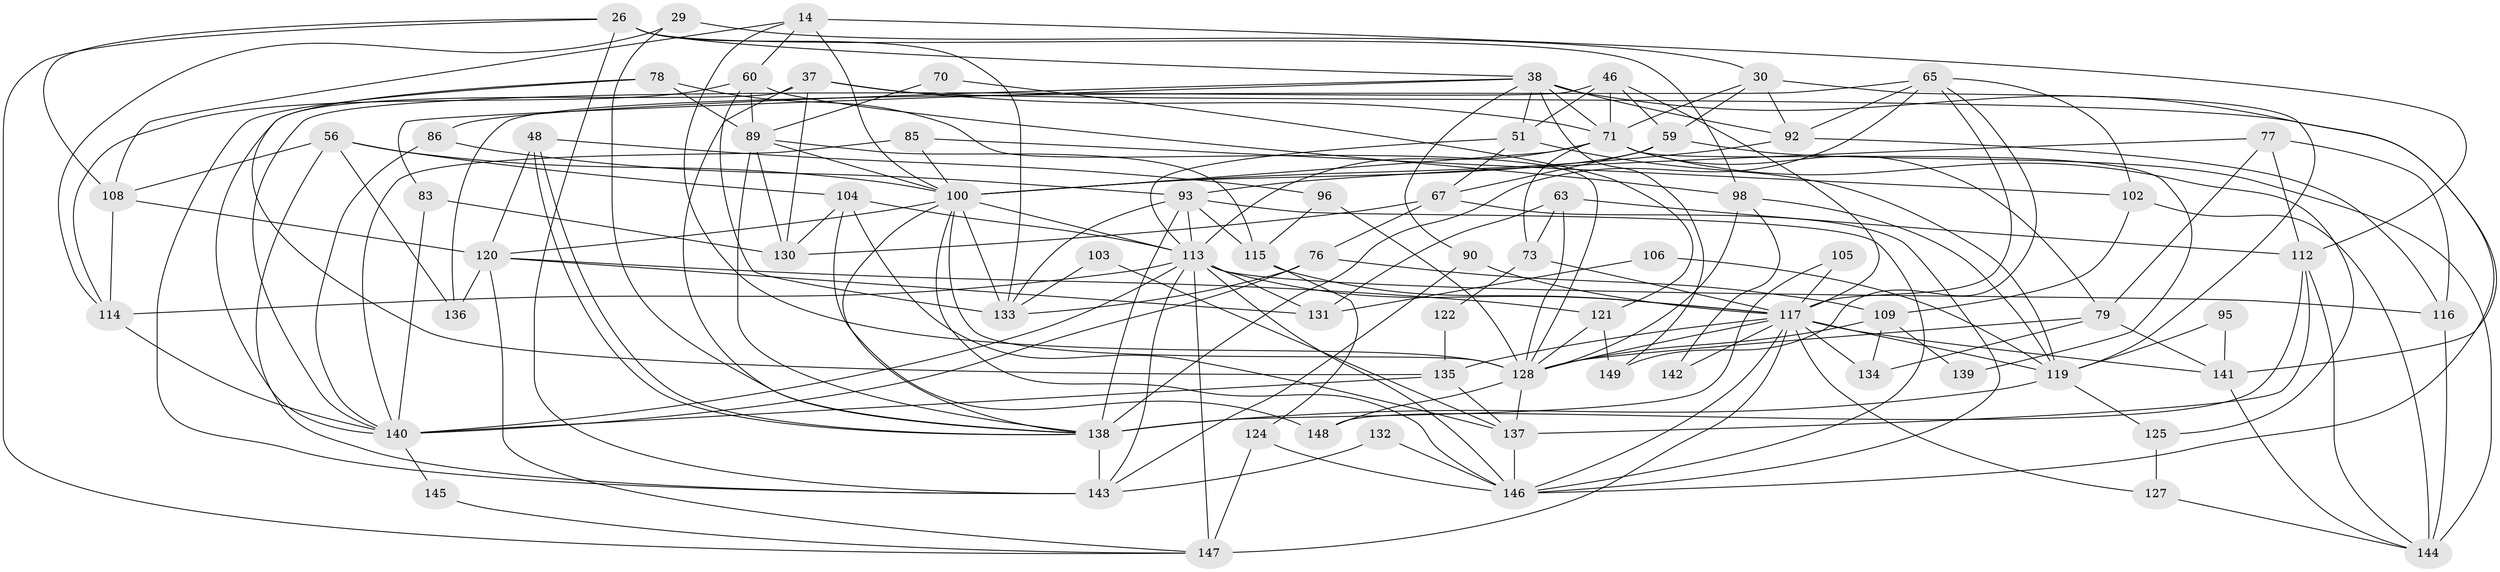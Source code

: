 // original degree distribution, {4: 0.24161073825503357, 3: 0.30201342281879195, 5: 0.1610738255033557, 7: 0.06040268456375839, 6: 0.087248322147651, 2: 0.1342281879194631, 8: 0.013422818791946308}
// Generated by graph-tools (version 1.1) at 2025/50/03/09/25 04:50:54]
// undirected, 74 vertices, 190 edges
graph export_dot {
graph [start="1"]
  node [color=gray90,style=filled];
  14;
  26;
  29;
  30;
  37;
  38 [super="+36+22"];
  46;
  48;
  51 [super="+16"];
  56 [super="+31"];
  59 [super="+11"];
  60;
  63;
  65 [super="+5"];
  67;
  70;
  71 [super="+49+52"];
  73;
  76;
  77;
  78;
  79;
  83;
  85;
  86;
  89 [super="+87"];
  90;
  92 [super="+4"];
  93 [super="+84"];
  95;
  96 [super="+82"];
  98 [super="+19"];
  100 [super="+68+94"];
  102 [super="+53"];
  103;
  104 [super="+10"];
  105;
  106;
  108 [super="+28"];
  109;
  112 [super="+54"];
  113 [super="+15+80"];
  114;
  115 [super="+25"];
  116;
  117 [super="+20+97+64"];
  119 [super="+40+101+107"];
  120 [super="+6"];
  121;
  122;
  124;
  125;
  127;
  128 [super="+55+45+111+57"];
  130 [super="+7"];
  131;
  132;
  133 [super="+34+91"];
  134;
  135 [super="+99"];
  136;
  137 [super="+47+74"];
  138 [super="+126"];
  139;
  140 [super="+58+123"];
  141 [super="+43"];
  142;
  143 [super="+69+35+129"];
  144;
  145;
  146 [super="+66+21+118"];
  147 [super="+72+110"];
  148;
  149;
  14 -- 112 [weight=2];
  14 -- 60;
  14 -- 128;
  14 -- 108;
  14 -- 100;
  26 -- 98 [weight=2];
  26 -- 108;
  26 -- 38;
  26 -- 133;
  26 -- 143;
  26 -- 147;
  29 -- 114;
  29 -- 138;
  29 -- 30;
  30 -- 92;
  30 -- 59;
  30 -- 119;
  30 -- 71;
  37 -- 138;
  37 -- 140;
  37 -- 130;
  37 -- 71;
  37 -- 146;
  38 -- 86;
  38 -- 51;
  38 -- 90;
  38 -- 149;
  38 -- 92;
  38 -- 83;
  38 -- 141;
  38 -- 71 [weight=2];
  46 -- 71;
  46 -- 140;
  46 -- 59;
  46 -- 51;
  46 -- 117;
  48 -- 138 [weight=2];
  48 -- 138;
  48 -- 120 [weight=2];
  48 -- 96;
  51 -- 67;
  51 -- 119;
  51 -- 113;
  56 -- 104;
  56 -- 136;
  56 -- 108;
  56 -- 143;
  56 -- 100;
  59 -- 144 [weight=2];
  59 -- 67;
  59 -- 100;
  60 -- 114;
  60 -- 133;
  60 -- 98;
  60 -- 89;
  63 -- 112;
  63 -- 73;
  63 -- 131;
  63 -- 128;
  65 -- 102 [weight=2];
  65 -- 149;
  65 -- 136;
  65 -- 92;
  65 -- 138 [weight=2];
  65 -- 117;
  67 -- 76;
  67 -- 130;
  67 -- 146;
  70 -- 121;
  70 -- 89;
  71 -- 100;
  71 -- 125;
  71 -- 139;
  71 -- 73;
  71 -- 79;
  71 -- 113;
  73 -- 122;
  73 -- 117;
  76 -- 109;
  76 -- 140;
  76 -- 133;
  77 -- 79;
  77 -- 112;
  77 -- 116;
  77 -- 93;
  78 -- 135;
  78 -- 89;
  78 -- 128;
  78 -- 143;
  79 -- 134;
  79 -- 141;
  79 -- 128;
  83 -- 130;
  83 -- 140;
  85 -- 140;
  85 -- 102;
  85 -- 100;
  86 -- 93;
  86 -- 140;
  89 -- 138 [weight=2];
  89 -- 130;
  89 -- 115;
  89 -- 100;
  90 -- 117;
  90 -- 143;
  92 -- 116;
  92 -- 100;
  93 -- 113 [weight=2];
  93 -- 115;
  93 -- 133 [weight=2];
  93 -- 138 [weight=2];
  93 -- 146;
  95 -- 141;
  95 -- 119;
  96 -- 128 [weight=2];
  96 -- 115;
  98 -- 119;
  98 -- 142;
  98 -- 128;
  100 -- 120;
  100 -- 128 [weight=2];
  100 -- 138;
  100 -- 133 [weight=2];
  100 -- 113;
  100 -- 146;
  102 -- 144;
  102 -- 109;
  103 -- 137;
  103 -- 133;
  104 -- 130;
  104 -- 148;
  104 -- 137;
  104 -- 113;
  105 -- 138;
  105 -- 117;
  106 -- 131;
  106 -- 119;
  108 -- 120;
  108 -- 114;
  109 -- 134;
  109 -- 139;
  109 -- 128;
  112 -- 144;
  112 -- 148;
  112 -- 137;
  113 -- 131;
  113 -- 146 [weight=2];
  113 -- 114;
  113 -- 147;
  113 -- 143 [weight=3];
  113 -- 140;
  113 -- 116;
  113 -- 117;
  114 -- 140;
  115 -- 117;
  115 -- 124;
  116 -- 144;
  117 -- 147 [weight=2];
  117 -- 119 [weight=4];
  117 -- 127;
  117 -- 128 [weight=3];
  117 -- 134;
  117 -- 135 [weight=2];
  117 -- 141;
  117 -- 142;
  117 -- 146 [weight=2];
  119 -- 138 [weight=2];
  119 -- 125;
  120 -- 121;
  120 -- 131;
  120 -- 136;
  120 -- 147;
  121 -- 149;
  121 -- 128;
  122 -- 135;
  124 -- 146;
  124 -- 147;
  125 -- 127;
  127 -- 144;
  128 -- 148;
  128 -- 137 [weight=2];
  132 -- 143;
  132 -- 146;
  135 -- 140 [weight=3];
  135 -- 137;
  137 -- 146;
  138 -- 143 [weight=3];
  140 -- 145;
  141 -- 144;
  145 -- 147;
}
